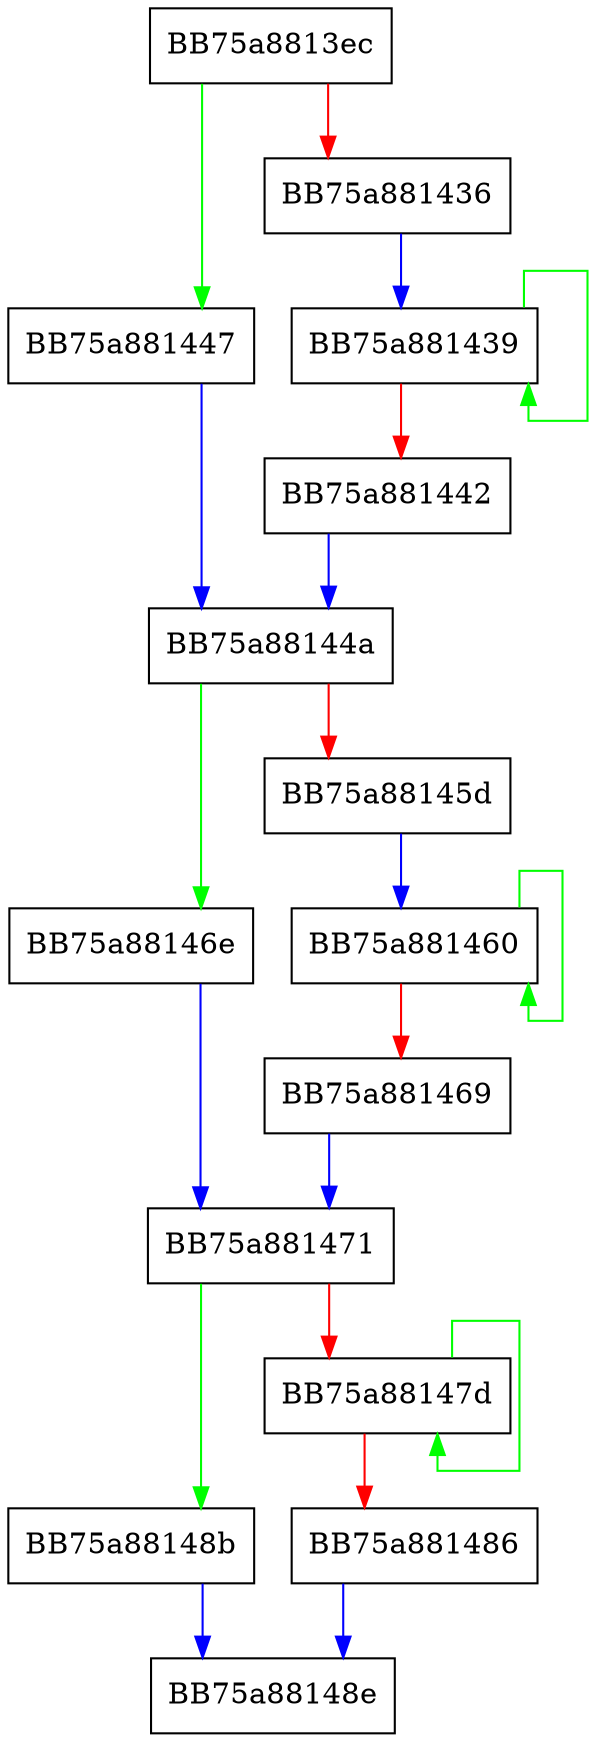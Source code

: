 digraph WPP_SF_DsdssLL {
  node [shape="box"];
  graph [splines=ortho];
  BB75a8813ec -> BB75a881447 [color="green"];
  BB75a8813ec -> BB75a881436 [color="red"];
  BB75a881436 -> BB75a881439 [color="blue"];
  BB75a881439 -> BB75a881439 [color="green"];
  BB75a881439 -> BB75a881442 [color="red"];
  BB75a881442 -> BB75a88144a [color="blue"];
  BB75a881447 -> BB75a88144a [color="blue"];
  BB75a88144a -> BB75a88146e [color="green"];
  BB75a88144a -> BB75a88145d [color="red"];
  BB75a88145d -> BB75a881460 [color="blue"];
  BB75a881460 -> BB75a881460 [color="green"];
  BB75a881460 -> BB75a881469 [color="red"];
  BB75a881469 -> BB75a881471 [color="blue"];
  BB75a88146e -> BB75a881471 [color="blue"];
  BB75a881471 -> BB75a88148b [color="green"];
  BB75a881471 -> BB75a88147d [color="red"];
  BB75a88147d -> BB75a88147d [color="green"];
  BB75a88147d -> BB75a881486 [color="red"];
  BB75a881486 -> BB75a88148e [color="blue"];
  BB75a88148b -> BB75a88148e [color="blue"];
}